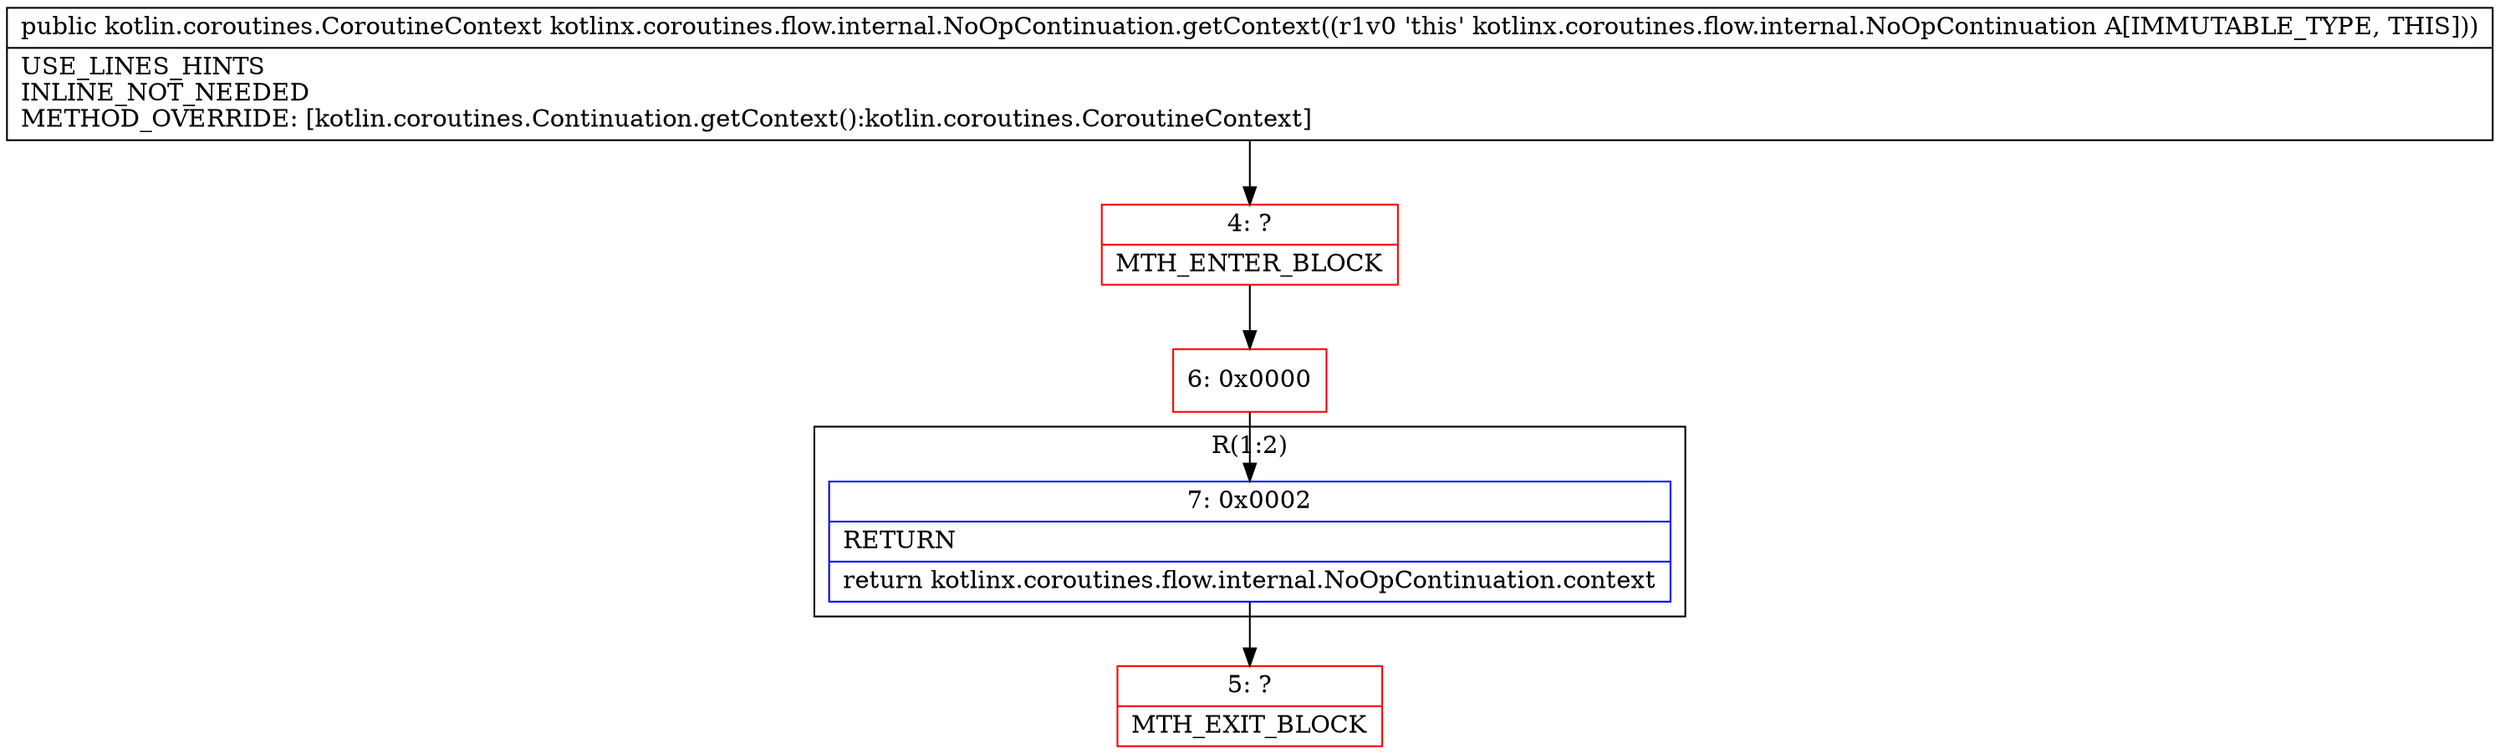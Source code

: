 digraph "CFG forkotlinx.coroutines.flow.internal.NoOpContinuation.getContext()Lkotlin\/coroutines\/CoroutineContext;" {
subgraph cluster_Region_674557431 {
label = "R(1:2)";
node [shape=record,color=blue];
Node_7 [shape=record,label="{7\:\ 0x0002|RETURN\l|return kotlinx.coroutines.flow.internal.NoOpContinuation.context\l}"];
}
Node_4 [shape=record,color=red,label="{4\:\ ?|MTH_ENTER_BLOCK\l}"];
Node_6 [shape=record,color=red,label="{6\:\ 0x0000}"];
Node_5 [shape=record,color=red,label="{5\:\ ?|MTH_EXIT_BLOCK\l}"];
MethodNode[shape=record,label="{public kotlin.coroutines.CoroutineContext kotlinx.coroutines.flow.internal.NoOpContinuation.getContext((r1v0 'this' kotlinx.coroutines.flow.internal.NoOpContinuation A[IMMUTABLE_TYPE, THIS]))  | USE_LINES_HINTS\lINLINE_NOT_NEEDED\lMETHOD_OVERRIDE: [kotlin.coroutines.Continuation.getContext():kotlin.coroutines.CoroutineContext]\l}"];
MethodNode -> Node_4;Node_7 -> Node_5;
Node_4 -> Node_6;
Node_6 -> Node_7;
}

